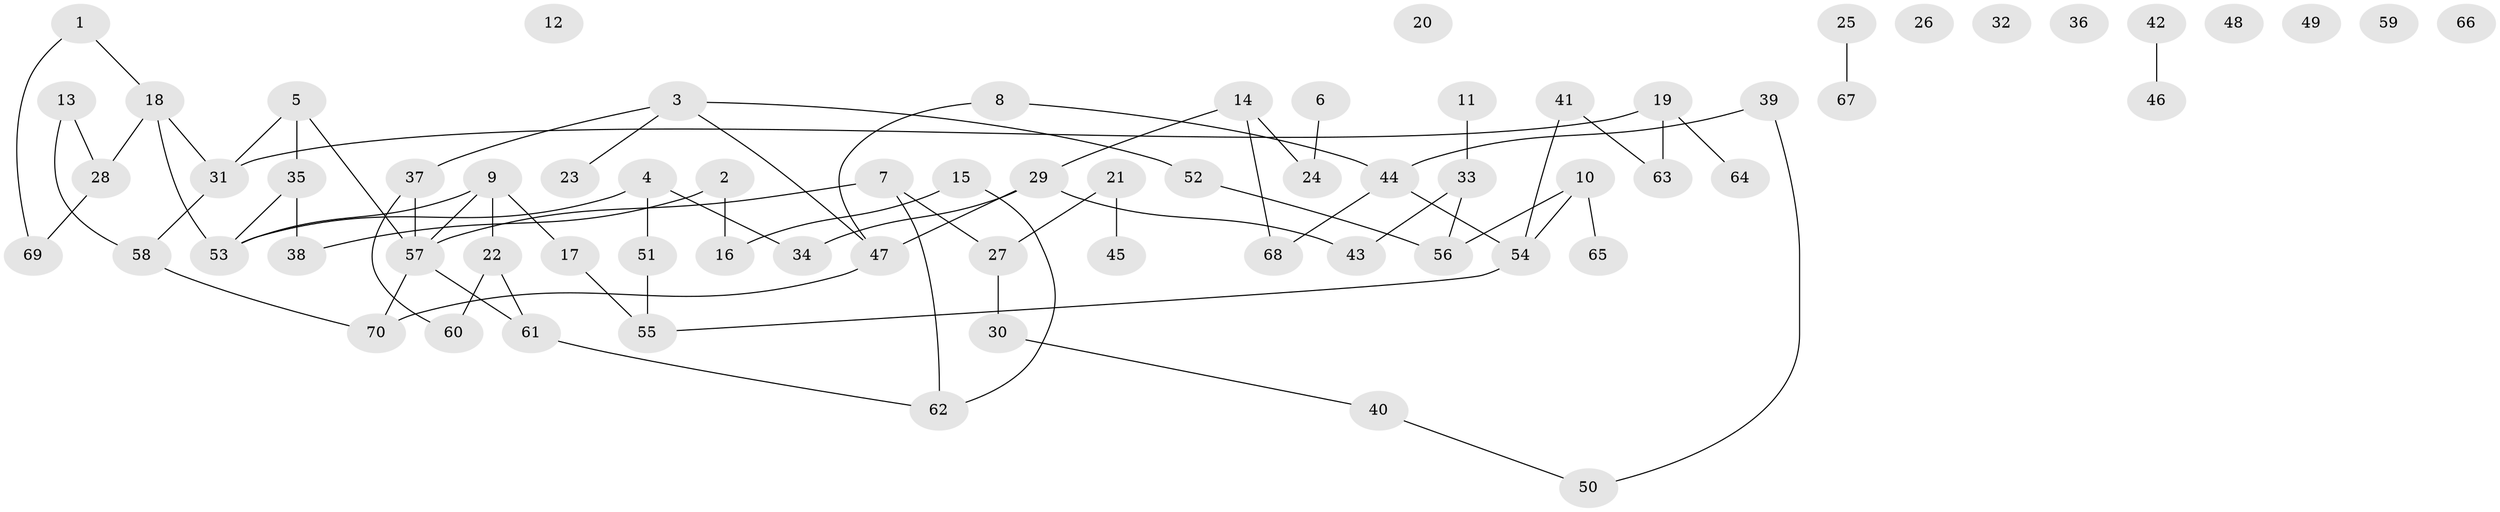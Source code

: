// Generated by graph-tools (version 1.1) at 2025/25/03/09/25 03:25:13]
// undirected, 70 vertices, 76 edges
graph export_dot {
graph [start="1"]
  node [color=gray90,style=filled];
  1;
  2;
  3;
  4;
  5;
  6;
  7;
  8;
  9;
  10;
  11;
  12;
  13;
  14;
  15;
  16;
  17;
  18;
  19;
  20;
  21;
  22;
  23;
  24;
  25;
  26;
  27;
  28;
  29;
  30;
  31;
  32;
  33;
  34;
  35;
  36;
  37;
  38;
  39;
  40;
  41;
  42;
  43;
  44;
  45;
  46;
  47;
  48;
  49;
  50;
  51;
  52;
  53;
  54;
  55;
  56;
  57;
  58;
  59;
  60;
  61;
  62;
  63;
  64;
  65;
  66;
  67;
  68;
  69;
  70;
  1 -- 18;
  1 -- 69;
  2 -- 16;
  2 -- 38;
  3 -- 23;
  3 -- 37;
  3 -- 47;
  3 -- 52;
  4 -- 34;
  4 -- 51;
  4 -- 53;
  5 -- 31;
  5 -- 35;
  5 -- 57;
  6 -- 24;
  7 -- 27;
  7 -- 57;
  7 -- 62;
  8 -- 44;
  8 -- 47;
  9 -- 17;
  9 -- 22;
  9 -- 53;
  9 -- 57;
  10 -- 54;
  10 -- 56;
  10 -- 65;
  11 -- 33;
  13 -- 28;
  13 -- 58;
  14 -- 24;
  14 -- 29;
  14 -- 68;
  15 -- 16;
  15 -- 62;
  17 -- 55;
  18 -- 28;
  18 -- 31;
  18 -- 53;
  19 -- 31;
  19 -- 63;
  19 -- 64;
  21 -- 27;
  21 -- 45;
  22 -- 60;
  22 -- 61;
  25 -- 67;
  27 -- 30;
  28 -- 69;
  29 -- 34;
  29 -- 43;
  29 -- 47;
  30 -- 40;
  31 -- 58;
  33 -- 43;
  33 -- 56;
  35 -- 38;
  35 -- 53;
  37 -- 57;
  37 -- 60;
  39 -- 44;
  39 -- 50;
  40 -- 50;
  41 -- 54;
  41 -- 63;
  42 -- 46;
  44 -- 54;
  44 -- 68;
  47 -- 70;
  51 -- 55;
  52 -- 56;
  54 -- 55;
  57 -- 61;
  57 -- 70;
  58 -- 70;
  61 -- 62;
}
